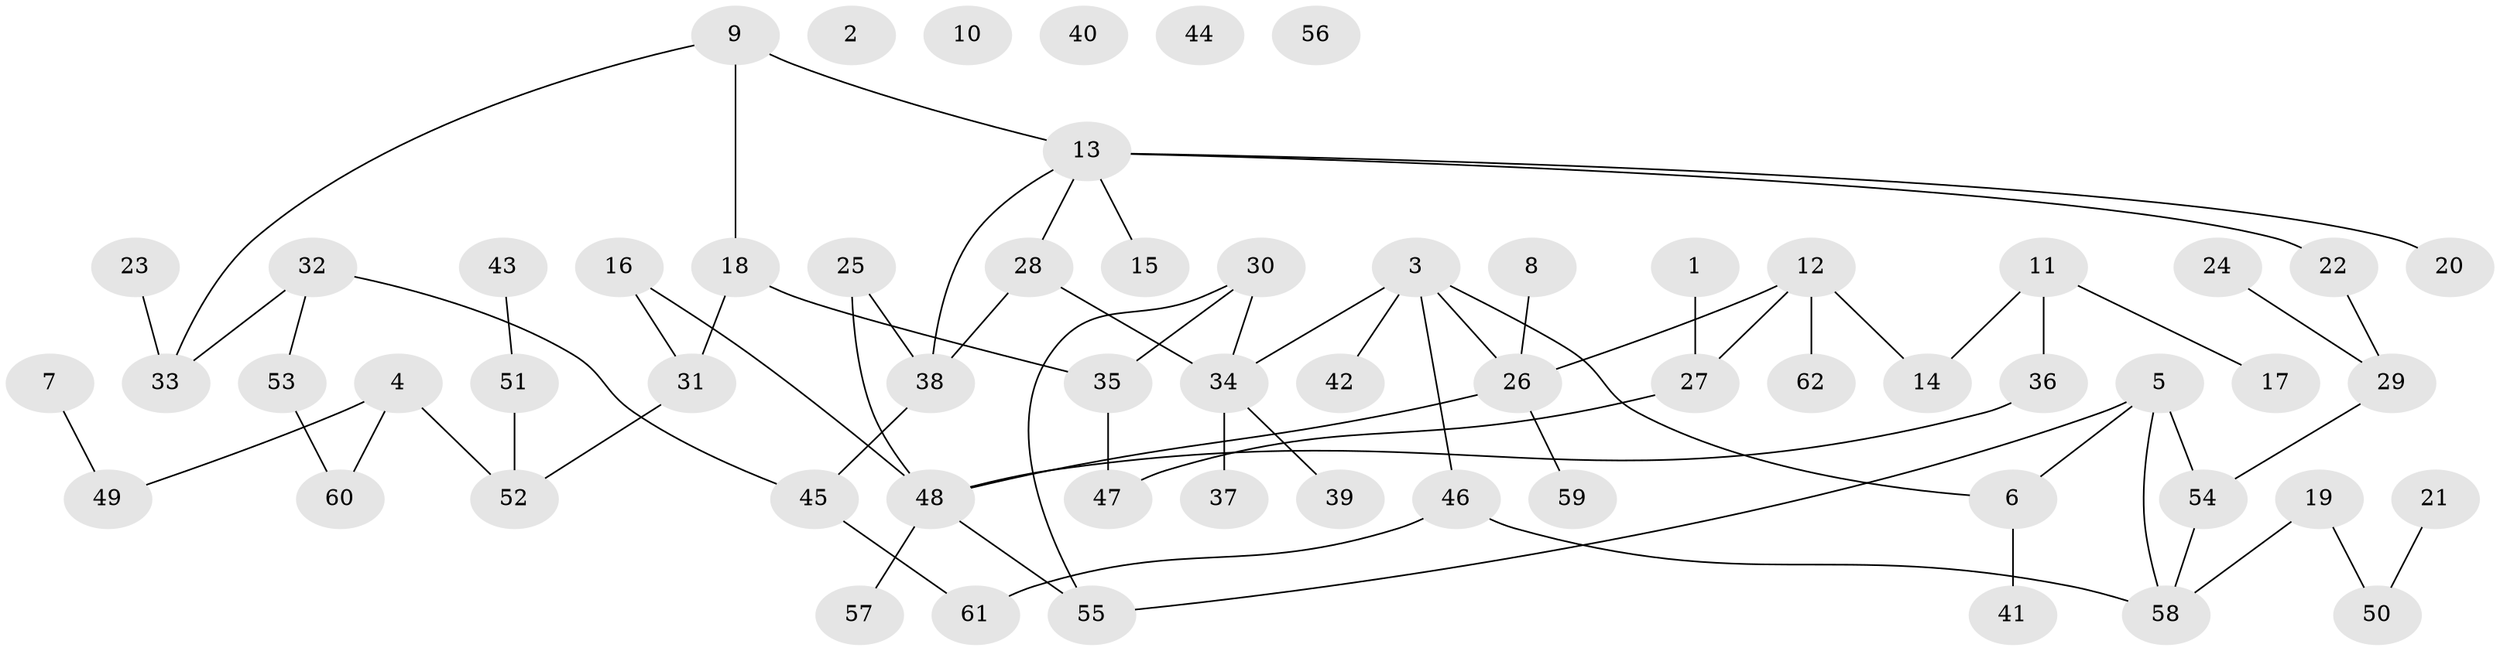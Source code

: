 // Generated by graph-tools (version 1.1) at 2025/13/03/09/25 04:13:06]
// undirected, 62 vertices, 70 edges
graph export_dot {
graph [start="1"]
  node [color=gray90,style=filled];
  1;
  2;
  3;
  4;
  5;
  6;
  7;
  8;
  9;
  10;
  11;
  12;
  13;
  14;
  15;
  16;
  17;
  18;
  19;
  20;
  21;
  22;
  23;
  24;
  25;
  26;
  27;
  28;
  29;
  30;
  31;
  32;
  33;
  34;
  35;
  36;
  37;
  38;
  39;
  40;
  41;
  42;
  43;
  44;
  45;
  46;
  47;
  48;
  49;
  50;
  51;
  52;
  53;
  54;
  55;
  56;
  57;
  58;
  59;
  60;
  61;
  62;
  1 -- 27;
  3 -- 6;
  3 -- 26;
  3 -- 34;
  3 -- 42;
  3 -- 46;
  4 -- 49;
  4 -- 52;
  4 -- 60;
  5 -- 6;
  5 -- 54;
  5 -- 55;
  5 -- 58;
  6 -- 41;
  7 -- 49;
  8 -- 26;
  9 -- 13;
  9 -- 18;
  9 -- 33;
  11 -- 14;
  11 -- 17;
  11 -- 36;
  12 -- 14;
  12 -- 26;
  12 -- 27;
  12 -- 62;
  13 -- 15;
  13 -- 20;
  13 -- 22;
  13 -- 28;
  13 -- 38;
  16 -- 31;
  16 -- 48;
  18 -- 31;
  18 -- 35;
  19 -- 50;
  19 -- 58;
  21 -- 50;
  22 -- 29;
  23 -- 33;
  24 -- 29;
  25 -- 38;
  25 -- 48;
  26 -- 48;
  26 -- 59;
  27 -- 47;
  28 -- 34;
  28 -- 38;
  29 -- 54;
  30 -- 34;
  30 -- 35;
  30 -- 55;
  31 -- 52;
  32 -- 33;
  32 -- 45;
  32 -- 53;
  34 -- 37;
  34 -- 39;
  35 -- 47;
  36 -- 48;
  38 -- 45;
  43 -- 51;
  45 -- 61;
  46 -- 58;
  46 -- 61;
  48 -- 55;
  48 -- 57;
  51 -- 52;
  53 -- 60;
  54 -- 58;
}
